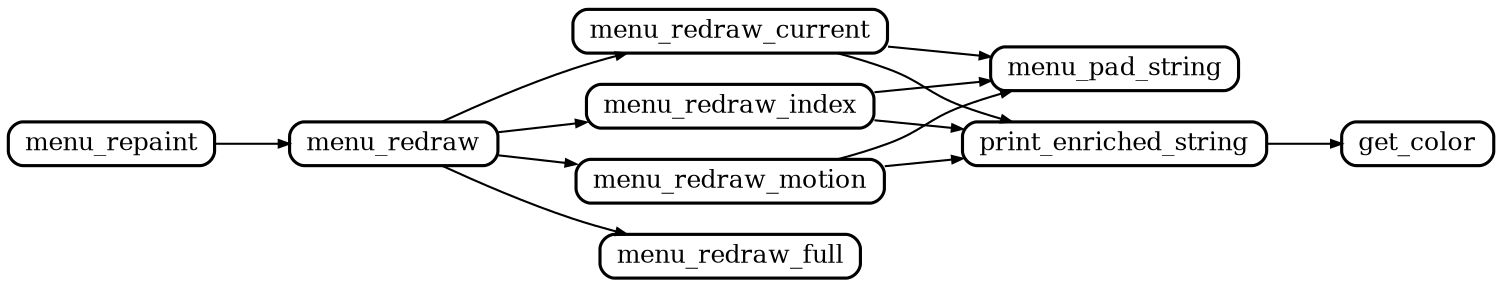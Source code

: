 digraph callgraph {
	graph [
		rankdir="LR"
		nodesep="0.2"
		ranksep="0.5"
		compound="true"
	]

	node [
		shape="Mrecord"
		fontsize="12"
		fillcolor="#ffffff"
		style="filled"
		height="0.2"
		penwidth="1.5"
		color="black"
	]

	edge [
		penwidth="1.0"
		arrowsize="0.5"
	]

	menu_redraw -> menu_redraw_current
	menu_redraw -> menu_redraw_full
	menu_redraw -> menu_redraw_index
	menu_redraw -> menu_redraw_motion
	menu_redraw_current -> menu_pad_string
	menu_redraw_current -> print_enriched_string
	menu_redraw_index -> menu_pad_string
	menu_redraw_index -> print_enriched_string
	menu_redraw_motion -> menu_pad_string
	menu_redraw_motion -> print_enriched_string
	menu_repaint -> menu_redraw
	print_enriched_string -> get_color

}
